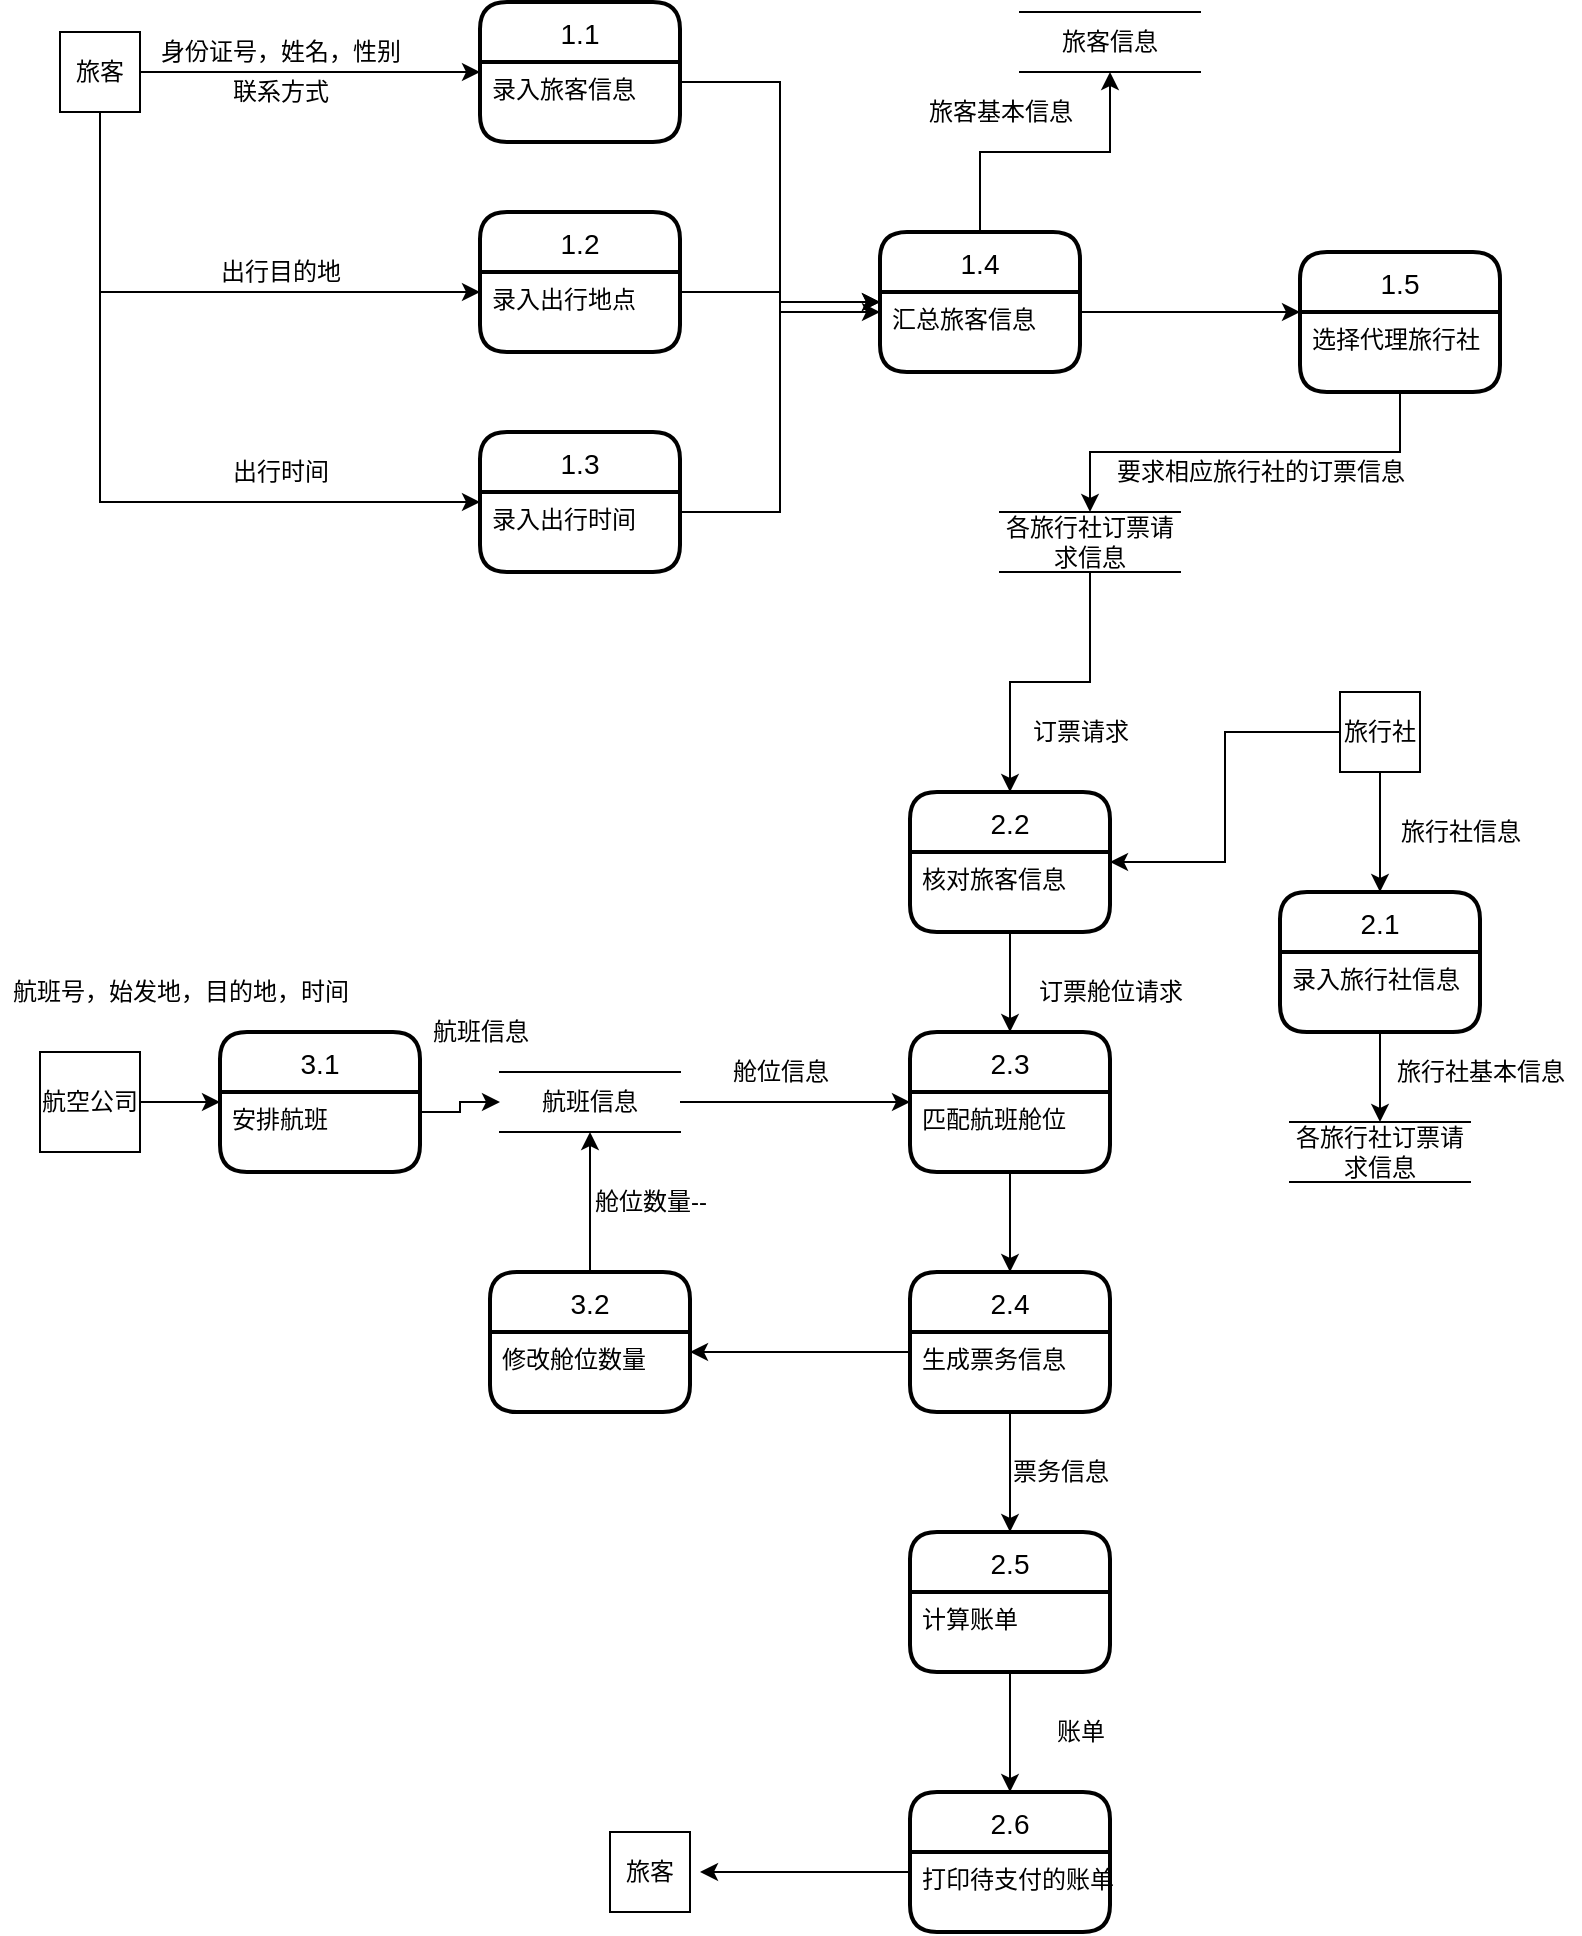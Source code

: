 <mxfile version="15.2.7" type="device"><diagram id="s48f2F5raMQreA-CDJ6L" name="第 1 页"><mxGraphModel dx="1851" dy="592" grid="1" gridSize="10" guides="1" tooltips="1" connect="1" arrows="1" fold="1" page="1" pageScale="1" pageWidth="827" pageHeight="1169" math="0" shadow="0"><root><mxCell id="0"/><mxCell id="1" parent="0"/><mxCell id="jTDDjTcI9Lt9iZBK6den-6" style="edgeStyle=orthogonalEdgeStyle;rounded=0;orthogonalLoop=1;jettySize=auto;html=1;exitX=1;exitY=0.5;exitDx=0;exitDy=0;entryX=0;entryY=0.5;entryDx=0;entryDy=0;" edge="1" parent="1" source="jTDDjTcI9Lt9iZBK6den-1" target="jTDDjTcI9Lt9iZBK6den-3"><mxGeometry relative="1" as="geometry"/></mxCell><mxCell id="jTDDjTcI9Lt9iZBK6den-12" style="edgeStyle=orthogonalEdgeStyle;rounded=0;orthogonalLoop=1;jettySize=auto;html=1;exitX=0.5;exitY=1;exitDx=0;exitDy=0;entryX=0;entryY=0.25;entryDx=0;entryDy=0;" edge="1" parent="1" source="jTDDjTcI9Lt9iZBK6den-1" target="jTDDjTcI9Lt9iZBK6den-10"><mxGeometry relative="1" as="geometry"/></mxCell><mxCell id="jTDDjTcI9Lt9iZBK6den-16" style="edgeStyle=orthogonalEdgeStyle;rounded=0;orthogonalLoop=1;jettySize=auto;html=1;exitX=0.5;exitY=1;exitDx=0;exitDy=0;entryX=0;entryY=0.5;entryDx=0;entryDy=0;" edge="1" parent="1" source="jTDDjTcI9Lt9iZBK6den-1" target="jTDDjTcI9Lt9iZBK6den-14"><mxGeometry relative="1" as="geometry"/></mxCell><mxCell id="jTDDjTcI9Lt9iZBK6den-1" value="旅客" style="whiteSpace=wrap;html=1;aspect=fixed;" vertex="1" parent="1"><mxGeometry x="20" y="40" width="40" height="40" as="geometry"/></mxCell><mxCell id="jTDDjTcI9Lt9iZBK6den-3" value="1.1" style="swimlane;childLayout=stackLayout;horizontal=1;startSize=30;horizontalStack=0;rounded=1;fontSize=14;fontStyle=0;strokeWidth=2;resizeParent=0;resizeLast=1;shadow=0;dashed=0;align=center;" vertex="1" parent="1"><mxGeometry x="230" y="25" width="100" height="70" as="geometry"/></mxCell><mxCell id="jTDDjTcI9Lt9iZBK6den-4" value="录入旅客信息" style="align=left;strokeColor=none;fillColor=none;spacingLeft=4;fontSize=12;verticalAlign=top;resizable=0;rotatable=0;part=1;" vertex="1" parent="jTDDjTcI9Lt9iZBK6den-3"><mxGeometry y="30" width="100" height="40" as="geometry"/></mxCell><mxCell id="jTDDjTcI9Lt9iZBK6den-5" value="身份证号，姓名，性别" style="text;html=1;align=center;verticalAlign=middle;resizable=0;points=[];autosize=1;strokeColor=none;fillColor=none;" vertex="1" parent="1"><mxGeometry x="60" y="40" width="140" height="20" as="geometry"/></mxCell><mxCell id="jTDDjTcI9Lt9iZBK6den-7" value="联系方式" style="text;html=1;align=center;verticalAlign=middle;resizable=0;points=[];autosize=1;strokeColor=none;fillColor=none;" vertex="1" parent="1"><mxGeometry x="100" y="60" width="60" height="20" as="geometry"/></mxCell><mxCell id="jTDDjTcI9Lt9iZBK6den-9" value="1.2" style="swimlane;childLayout=stackLayout;horizontal=1;startSize=30;horizontalStack=0;rounded=1;fontSize=14;fontStyle=0;strokeWidth=2;resizeParent=0;resizeLast=1;shadow=0;dashed=0;align=center;" vertex="1" parent="1"><mxGeometry x="230" y="130" width="100" height="70" as="geometry"/></mxCell><mxCell id="jTDDjTcI9Lt9iZBK6den-10" value="录入出行地点" style="align=left;strokeColor=none;fillColor=none;spacingLeft=4;fontSize=12;verticalAlign=top;resizable=0;rotatable=0;part=1;" vertex="1" parent="jTDDjTcI9Lt9iZBK6den-9"><mxGeometry y="30" width="100" height="40" as="geometry"/></mxCell><mxCell id="jTDDjTcI9Lt9iZBK6den-13" value="出行目的地" style="text;html=1;align=center;verticalAlign=middle;resizable=0;points=[];autosize=1;strokeColor=none;fillColor=none;" vertex="1" parent="1"><mxGeometry x="90" y="150" width="80" height="20" as="geometry"/></mxCell><mxCell id="jTDDjTcI9Lt9iZBK6den-14" value="1.3" style="swimlane;childLayout=stackLayout;horizontal=1;startSize=30;horizontalStack=0;rounded=1;fontSize=14;fontStyle=0;strokeWidth=2;resizeParent=0;resizeLast=1;shadow=0;dashed=0;align=center;" vertex="1" parent="1"><mxGeometry x="230" y="240" width="100" height="70" as="geometry"/></mxCell><mxCell id="jTDDjTcI9Lt9iZBK6den-15" value="录入出行时间" style="align=left;strokeColor=none;fillColor=none;spacingLeft=4;fontSize=12;verticalAlign=top;resizable=0;rotatable=0;part=1;" vertex="1" parent="jTDDjTcI9Lt9iZBK6den-14"><mxGeometry y="30" width="100" height="40" as="geometry"/></mxCell><mxCell id="jTDDjTcI9Lt9iZBK6den-17" value="出行时间" style="text;html=1;align=center;verticalAlign=middle;resizable=0;points=[];autosize=1;strokeColor=none;fillColor=none;" vertex="1" parent="1"><mxGeometry x="100" y="250" width="60" height="20" as="geometry"/></mxCell><mxCell id="jTDDjTcI9Lt9iZBK6den-36" style="edgeStyle=orthogonalEdgeStyle;rounded=0;orthogonalLoop=1;jettySize=auto;html=1;exitX=0.5;exitY=0;exitDx=0;exitDy=0;" edge="1" parent="1" source="jTDDjTcI9Lt9iZBK6den-29" target="jTDDjTcI9Lt9iZBK6den-35"><mxGeometry relative="1" as="geometry"/></mxCell><mxCell id="jTDDjTcI9Lt9iZBK6den-29" value="1.4" style="swimlane;childLayout=stackLayout;horizontal=1;startSize=30;horizontalStack=0;rounded=1;fontSize=14;fontStyle=0;strokeWidth=2;resizeParent=0;resizeLast=1;shadow=0;dashed=0;align=center;" vertex="1" parent="1"><mxGeometry x="430" y="140" width="100" height="70" as="geometry"/></mxCell><mxCell id="jTDDjTcI9Lt9iZBK6den-30" value="汇总旅客信息" style="align=left;strokeColor=none;fillColor=none;spacingLeft=4;fontSize=12;verticalAlign=top;resizable=0;rotatable=0;part=1;" vertex="1" parent="jTDDjTcI9Lt9iZBK6den-29"><mxGeometry y="30" width="100" height="40" as="geometry"/></mxCell><mxCell id="jTDDjTcI9Lt9iZBK6den-32" style="edgeStyle=orthogonalEdgeStyle;rounded=0;orthogonalLoop=1;jettySize=auto;html=1;exitX=1;exitY=0.25;exitDx=0;exitDy=0;entryX=0;entryY=0.5;entryDx=0;entryDy=0;" edge="1" parent="1" source="jTDDjTcI9Lt9iZBK6den-4" target="jTDDjTcI9Lt9iZBK6den-29"><mxGeometry relative="1" as="geometry"/></mxCell><mxCell id="jTDDjTcI9Lt9iZBK6den-33" style="edgeStyle=orthogonalEdgeStyle;rounded=0;orthogonalLoop=1;jettySize=auto;html=1;exitX=1;exitY=0.25;exitDx=0;exitDy=0;entryX=0;entryY=0.25;entryDx=0;entryDy=0;" edge="1" parent="1" source="jTDDjTcI9Lt9iZBK6den-10" target="jTDDjTcI9Lt9iZBK6den-30"><mxGeometry relative="1" as="geometry"/></mxCell><mxCell id="jTDDjTcI9Lt9iZBK6den-34" style="edgeStyle=orthogonalEdgeStyle;rounded=0;orthogonalLoop=1;jettySize=auto;html=1;exitX=1;exitY=0.25;exitDx=0;exitDy=0;entryX=0;entryY=0.5;entryDx=0;entryDy=0;" edge="1" parent="1" source="jTDDjTcI9Lt9iZBK6den-15" target="jTDDjTcI9Lt9iZBK6den-29"><mxGeometry relative="1" as="geometry"/></mxCell><mxCell id="jTDDjTcI9Lt9iZBK6den-35" value="旅客信息" style="shape=partialRectangle;whiteSpace=wrap;html=1;left=0;right=0;fillColor=none;" vertex="1" parent="1"><mxGeometry x="500" y="30" width="90" height="30" as="geometry"/></mxCell><mxCell id="jTDDjTcI9Lt9iZBK6den-37" style="edgeStyle=orthogonalEdgeStyle;rounded=0;orthogonalLoop=1;jettySize=auto;html=1;exitX=1;exitY=0.25;exitDx=0;exitDy=0;" edge="1" parent="1" source="jTDDjTcI9Lt9iZBK6den-30"><mxGeometry relative="1" as="geometry"><mxPoint x="640" y="180" as="targetPoint"/></mxGeometry></mxCell><mxCell id="jTDDjTcI9Lt9iZBK6den-38" value="旅客基本信息" style="text;html=1;align=center;verticalAlign=middle;resizable=0;points=[];autosize=1;strokeColor=none;fillColor=none;" vertex="1" parent="1"><mxGeometry x="445" y="70" width="90" height="20" as="geometry"/></mxCell><mxCell id="jTDDjTcI9Lt9iZBK6den-40" value="1.5" style="swimlane;childLayout=stackLayout;horizontal=1;startSize=30;horizontalStack=0;rounded=1;fontSize=14;fontStyle=0;strokeWidth=2;resizeParent=0;resizeLast=1;shadow=0;dashed=0;align=center;" vertex="1" parent="1"><mxGeometry x="640" y="150" width="100" height="70" as="geometry"/></mxCell><mxCell id="jTDDjTcI9Lt9iZBK6den-41" value="选择代理旅行社" style="align=left;strokeColor=none;fillColor=none;spacingLeft=4;fontSize=12;verticalAlign=top;resizable=0;rotatable=0;part=1;" vertex="1" parent="jTDDjTcI9Lt9iZBK6den-40"><mxGeometry y="30" width="100" height="40" as="geometry"/></mxCell><mxCell id="jTDDjTcI9Lt9iZBK6den-58" style="edgeStyle=orthogonalEdgeStyle;rounded=0;orthogonalLoop=1;jettySize=auto;html=1;exitX=0.5;exitY=1;exitDx=0;exitDy=0;entryX=0.5;entryY=0;entryDx=0;entryDy=0;" edge="1" parent="1" source="jTDDjTcI9Lt9iZBK6den-42" target="jTDDjTcI9Lt9iZBK6den-55"><mxGeometry relative="1" as="geometry"/></mxCell><mxCell id="jTDDjTcI9Lt9iZBK6den-42" value="各旅行社订票请求信息" style="shape=partialRectangle;whiteSpace=wrap;html=1;left=0;right=0;fillColor=none;" vertex="1" parent="1"><mxGeometry x="490" y="280" width="90" height="30" as="geometry"/></mxCell><mxCell id="jTDDjTcI9Lt9iZBK6den-43" style="edgeStyle=orthogonalEdgeStyle;rounded=0;orthogonalLoop=1;jettySize=auto;html=1;exitX=0.5;exitY=1;exitDx=0;exitDy=0;entryX=0.5;entryY=0;entryDx=0;entryDy=0;" edge="1" parent="1" source="jTDDjTcI9Lt9iZBK6den-41" target="jTDDjTcI9Lt9iZBK6den-42"><mxGeometry relative="1" as="geometry"/></mxCell><mxCell id="jTDDjTcI9Lt9iZBK6den-44" value="要求相应旅行社的订票信息" style="text;html=1;align=center;verticalAlign=middle;resizable=0;points=[];autosize=1;strokeColor=none;fillColor=none;" vertex="1" parent="1"><mxGeometry x="540" y="250" width="160" height="20" as="geometry"/></mxCell><mxCell id="jTDDjTcI9Lt9iZBK6den-46" style="edgeStyle=orthogonalEdgeStyle;rounded=0;orthogonalLoop=1;jettySize=auto;html=1;exitX=0.5;exitY=1;exitDx=0;exitDy=0;" edge="1" parent="1" source="jTDDjTcI9Lt9iZBK6den-45"><mxGeometry relative="1" as="geometry"><mxPoint x="680" y="470" as="targetPoint"/></mxGeometry></mxCell><mxCell id="jTDDjTcI9Lt9iZBK6den-57" style="edgeStyle=orthogonalEdgeStyle;rounded=0;orthogonalLoop=1;jettySize=auto;html=1;exitX=0;exitY=0.5;exitDx=0;exitDy=0;entryX=1;entryY=0.5;entryDx=0;entryDy=0;" edge="1" parent="1" source="jTDDjTcI9Lt9iZBK6den-45" target="jTDDjTcI9Lt9iZBK6den-55"><mxGeometry relative="1" as="geometry"/></mxCell><mxCell id="jTDDjTcI9Lt9iZBK6den-45" value="旅行社" style="whiteSpace=wrap;html=1;aspect=fixed;" vertex="1" parent="1"><mxGeometry x="660" y="370" width="40" height="40" as="geometry"/></mxCell><mxCell id="jTDDjTcI9Lt9iZBK6den-47" value="2.1" style="swimlane;childLayout=stackLayout;horizontal=1;startSize=30;horizontalStack=0;rounded=1;fontSize=14;fontStyle=0;strokeWidth=2;resizeParent=0;resizeLast=1;shadow=0;dashed=0;align=center;" vertex="1" parent="1"><mxGeometry x="630" y="470" width="100" height="70" as="geometry"/></mxCell><mxCell id="jTDDjTcI9Lt9iZBK6den-48" value="录入旅行社信息" style="align=left;strokeColor=none;fillColor=none;spacingLeft=4;fontSize=12;verticalAlign=top;resizable=0;rotatable=0;part=1;" vertex="1" parent="jTDDjTcI9Lt9iZBK6den-47"><mxGeometry y="30" width="100" height="40" as="geometry"/></mxCell><mxCell id="jTDDjTcI9Lt9iZBK6den-49" value="旅行社信息" style="text;html=1;align=center;verticalAlign=middle;resizable=0;points=[];autosize=1;strokeColor=none;fillColor=none;" vertex="1" parent="1"><mxGeometry x="680" y="430" width="80" height="20" as="geometry"/></mxCell><mxCell id="jTDDjTcI9Lt9iZBK6den-51" value="各旅行社订票请求信息" style="shape=partialRectangle;whiteSpace=wrap;html=1;left=0;right=0;fillColor=none;" vertex="1" parent="1"><mxGeometry x="635" y="585" width="90" height="30" as="geometry"/></mxCell><mxCell id="jTDDjTcI9Lt9iZBK6den-52" style="edgeStyle=orthogonalEdgeStyle;rounded=0;orthogonalLoop=1;jettySize=auto;html=1;exitX=0.5;exitY=1;exitDx=0;exitDy=0;entryX=0.5;entryY=0;entryDx=0;entryDy=0;" edge="1" parent="1" source="jTDDjTcI9Lt9iZBK6den-48" target="jTDDjTcI9Lt9iZBK6den-51"><mxGeometry relative="1" as="geometry"/></mxCell><mxCell id="jTDDjTcI9Lt9iZBK6den-53" value="旅行社基本信息" style="text;html=1;align=center;verticalAlign=middle;resizable=0;points=[];autosize=1;strokeColor=none;fillColor=none;" vertex="1" parent="1"><mxGeometry x="680" y="550" width="100" height="20" as="geometry"/></mxCell><mxCell id="jTDDjTcI9Lt9iZBK6den-55" value="2.2" style="swimlane;childLayout=stackLayout;horizontal=1;startSize=30;horizontalStack=0;rounded=1;fontSize=14;fontStyle=0;strokeWidth=2;resizeParent=0;resizeLast=1;shadow=0;dashed=0;align=center;" vertex="1" parent="1"><mxGeometry x="445" y="420" width="100" height="70" as="geometry"/></mxCell><mxCell id="jTDDjTcI9Lt9iZBK6den-56" value="核对旅客信息" style="align=left;strokeColor=none;fillColor=none;spacingLeft=4;fontSize=12;verticalAlign=top;resizable=0;rotatable=0;part=1;" vertex="1" parent="jTDDjTcI9Lt9iZBK6den-55"><mxGeometry y="30" width="100" height="40" as="geometry"/></mxCell><mxCell id="jTDDjTcI9Lt9iZBK6den-59" value="订票请求" style="text;html=1;align=center;verticalAlign=middle;resizable=0;points=[];autosize=1;strokeColor=none;fillColor=none;" vertex="1" parent="1"><mxGeometry x="500" y="380" width="60" height="20" as="geometry"/></mxCell><mxCell id="jTDDjTcI9Lt9iZBK6den-68" style="edgeStyle=orthogonalEdgeStyle;rounded=0;orthogonalLoop=1;jettySize=auto;html=1;exitX=1;exitY=0.5;exitDx=0;exitDy=0;entryX=0;entryY=0.5;entryDx=0;entryDy=0;" edge="1" parent="1" source="jTDDjTcI9Lt9iZBK6den-64" target="jTDDjTcI9Lt9iZBK6den-66"><mxGeometry relative="1" as="geometry"/></mxCell><mxCell id="jTDDjTcI9Lt9iZBK6den-64" value="航班信息" style="shape=partialRectangle;whiteSpace=wrap;html=1;left=0;right=0;fillColor=none;" vertex="1" parent="1"><mxGeometry x="240" y="560" width="90" height="30" as="geometry"/></mxCell><mxCell id="jTDDjTcI9Lt9iZBK6den-66" value="2.3" style="swimlane;childLayout=stackLayout;horizontal=1;startSize=30;horizontalStack=0;rounded=1;fontSize=14;fontStyle=0;strokeWidth=2;resizeParent=0;resizeLast=1;shadow=0;dashed=0;align=center;" vertex="1" parent="1"><mxGeometry x="445" y="540" width="100" height="70" as="geometry"/></mxCell><mxCell id="jTDDjTcI9Lt9iZBK6den-67" value="匹配航班舱位" style="align=left;strokeColor=none;fillColor=none;spacingLeft=4;fontSize=12;verticalAlign=top;resizable=0;rotatable=0;part=1;" vertex="1" parent="jTDDjTcI9Lt9iZBK6den-66"><mxGeometry y="30" width="100" height="40" as="geometry"/></mxCell><mxCell id="jTDDjTcI9Lt9iZBK6den-69" style="edgeStyle=orthogonalEdgeStyle;rounded=0;orthogonalLoop=1;jettySize=auto;html=1;exitX=0.5;exitY=1;exitDx=0;exitDy=0;entryX=0.5;entryY=0;entryDx=0;entryDy=0;" edge="1" parent="1" source="jTDDjTcI9Lt9iZBK6den-56" target="jTDDjTcI9Lt9iZBK6den-66"><mxGeometry relative="1" as="geometry"/></mxCell><mxCell id="jTDDjTcI9Lt9iZBK6den-70" value="舱位信息" style="text;html=1;align=center;verticalAlign=middle;resizable=0;points=[];autosize=1;strokeColor=none;fillColor=none;" vertex="1" parent="1"><mxGeometry x="350" y="550" width="60" height="20" as="geometry"/></mxCell><mxCell id="jTDDjTcI9Lt9iZBK6den-71" value="订票舱位请求" style="text;html=1;align=center;verticalAlign=middle;resizable=0;points=[];autosize=1;strokeColor=none;fillColor=none;" vertex="1" parent="1"><mxGeometry x="500" y="510" width="90" height="20" as="geometry"/></mxCell><mxCell id="jTDDjTcI9Lt9iZBK6den-72" style="edgeStyle=orthogonalEdgeStyle;rounded=0;orthogonalLoop=1;jettySize=auto;html=1;exitX=0.5;exitY=1;exitDx=0;exitDy=0;" edge="1" parent="1" source="jTDDjTcI9Lt9iZBK6den-67"><mxGeometry relative="1" as="geometry"><mxPoint x="495" y="660" as="targetPoint"/></mxGeometry></mxCell><mxCell id="jTDDjTcI9Lt9iZBK6den-73" value="2.4" style="swimlane;childLayout=stackLayout;horizontal=1;startSize=30;horizontalStack=0;rounded=1;fontSize=14;fontStyle=0;strokeWidth=2;resizeParent=0;resizeLast=1;shadow=0;dashed=0;align=center;" vertex="1" parent="1"><mxGeometry x="445" y="660" width="100" height="70" as="geometry"/></mxCell><mxCell id="jTDDjTcI9Lt9iZBK6den-74" value="生成票务信息" style="align=left;strokeColor=none;fillColor=none;spacingLeft=4;fontSize=12;verticalAlign=top;resizable=0;rotatable=0;part=1;" vertex="1" parent="jTDDjTcI9Lt9iZBK6den-73"><mxGeometry y="30" width="100" height="40" as="geometry"/></mxCell><mxCell id="jTDDjTcI9Lt9iZBK6den-81" style="edgeStyle=orthogonalEdgeStyle;rounded=0;orthogonalLoop=1;jettySize=auto;html=1;exitX=0.5;exitY=0;exitDx=0;exitDy=0;entryX=0.5;entryY=1;entryDx=0;entryDy=0;" edge="1" parent="1" source="jTDDjTcI9Lt9iZBK6den-78" target="jTDDjTcI9Lt9iZBK6den-64"><mxGeometry relative="1" as="geometry"/></mxCell><mxCell id="jTDDjTcI9Lt9iZBK6den-78" value="3.2" style="swimlane;childLayout=stackLayout;horizontal=1;startSize=30;horizontalStack=0;rounded=1;fontSize=14;fontStyle=0;strokeWidth=2;resizeParent=0;resizeLast=1;shadow=0;dashed=0;align=center;" vertex="1" parent="1"><mxGeometry x="235" y="660" width="100" height="70" as="geometry"/></mxCell><mxCell id="jTDDjTcI9Lt9iZBK6den-79" value="修改舱位数量" style="align=left;strokeColor=none;fillColor=none;spacingLeft=4;fontSize=12;verticalAlign=top;resizable=0;rotatable=0;part=1;" vertex="1" parent="jTDDjTcI9Lt9iZBK6den-78"><mxGeometry y="30" width="100" height="40" as="geometry"/></mxCell><mxCell id="jTDDjTcI9Lt9iZBK6den-80" style="edgeStyle=orthogonalEdgeStyle;rounded=0;orthogonalLoop=1;jettySize=auto;html=1;exitX=0;exitY=0.25;exitDx=0;exitDy=0;entryX=1;entryY=0.25;entryDx=0;entryDy=0;" edge="1" parent="1" source="jTDDjTcI9Lt9iZBK6den-74" target="jTDDjTcI9Lt9iZBK6den-79"><mxGeometry relative="1" as="geometry"/></mxCell><mxCell id="jTDDjTcI9Lt9iZBK6den-85" style="edgeStyle=orthogonalEdgeStyle;rounded=0;orthogonalLoop=1;jettySize=auto;html=1;exitX=1;exitY=0.5;exitDx=0;exitDy=0;entryX=0;entryY=0.5;entryDx=0;entryDy=0;" edge="1" parent="1" source="jTDDjTcI9Lt9iZBK6den-82" target="jTDDjTcI9Lt9iZBK6den-83"><mxGeometry relative="1" as="geometry"/></mxCell><mxCell id="jTDDjTcI9Lt9iZBK6den-82" value="航空公司" style="whiteSpace=wrap;html=1;aspect=fixed;" vertex="1" parent="1"><mxGeometry x="10" y="550" width="50" height="50" as="geometry"/></mxCell><mxCell id="jTDDjTcI9Lt9iZBK6den-83" value="3.1" style="swimlane;childLayout=stackLayout;horizontal=1;startSize=30;horizontalStack=0;rounded=1;fontSize=14;fontStyle=0;strokeWidth=2;resizeParent=0;resizeLast=1;shadow=0;dashed=0;align=center;" vertex="1" parent="1"><mxGeometry x="100" y="540" width="100" height="70" as="geometry"/></mxCell><mxCell id="jTDDjTcI9Lt9iZBK6den-84" value="安排航班" style="align=left;strokeColor=none;fillColor=none;spacingLeft=4;fontSize=12;verticalAlign=top;resizable=0;rotatable=0;part=1;" vertex="1" parent="jTDDjTcI9Lt9iZBK6den-83"><mxGeometry y="30" width="100" height="40" as="geometry"/></mxCell><mxCell id="jTDDjTcI9Lt9iZBK6den-86" style="edgeStyle=orthogonalEdgeStyle;rounded=0;orthogonalLoop=1;jettySize=auto;html=1;exitX=1;exitY=0.25;exitDx=0;exitDy=0;entryX=0;entryY=0.5;entryDx=0;entryDy=0;" edge="1" parent="1" source="jTDDjTcI9Lt9iZBK6den-84" target="jTDDjTcI9Lt9iZBK6den-64"><mxGeometry relative="1" as="geometry"/></mxCell><mxCell id="jTDDjTcI9Lt9iZBK6den-87" value="航班号，始发地，目的地，时间" style="text;html=1;align=center;verticalAlign=middle;resizable=0;points=[];autosize=1;strokeColor=none;fillColor=none;" vertex="1" parent="1"><mxGeometry x="-10" y="510" width="180" height="20" as="geometry"/></mxCell><mxCell id="jTDDjTcI9Lt9iZBK6den-88" value="航班信息" style="text;html=1;align=center;verticalAlign=middle;resizable=0;points=[];autosize=1;strokeColor=none;fillColor=none;" vertex="1" parent="1"><mxGeometry x="200" y="530" width="60" height="20" as="geometry"/></mxCell><mxCell id="jTDDjTcI9Lt9iZBK6den-89" value="舱位数量--" style="text;html=1;align=center;verticalAlign=middle;resizable=0;points=[];autosize=1;strokeColor=none;fillColor=none;" vertex="1" parent="1"><mxGeometry x="280" y="615" width="70" height="20" as="geometry"/></mxCell><mxCell id="jTDDjTcI9Lt9iZBK6den-90" value="2.5" style="swimlane;childLayout=stackLayout;horizontal=1;startSize=30;horizontalStack=0;rounded=1;fontSize=14;fontStyle=0;strokeWidth=2;resizeParent=0;resizeLast=1;shadow=0;dashed=0;align=center;" vertex="1" parent="1"><mxGeometry x="445" y="790" width="100" height="70" as="geometry"/></mxCell><mxCell id="jTDDjTcI9Lt9iZBK6den-91" value="计算账单" style="align=left;strokeColor=none;fillColor=none;spacingLeft=4;fontSize=12;verticalAlign=top;resizable=0;rotatable=0;part=1;" vertex="1" parent="jTDDjTcI9Lt9iZBK6den-90"><mxGeometry y="30" width="100" height="40" as="geometry"/></mxCell><mxCell id="jTDDjTcI9Lt9iZBK6den-92" style="edgeStyle=orthogonalEdgeStyle;rounded=0;orthogonalLoop=1;jettySize=auto;html=1;exitX=0.5;exitY=1;exitDx=0;exitDy=0;entryX=0.5;entryY=0;entryDx=0;entryDy=0;" edge="1" parent="1" source="jTDDjTcI9Lt9iZBK6den-74" target="jTDDjTcI9Lt9iZBK6den-90"><mxGeometry relative="1" as="geometry"/></mxCell><mxCell id="jTDDjTcI9Lt9iZBK6den-93" value="票务信息" style="text;html=1;align=center;verticalAlign=middle;resizable=0;points=[];autosize=1;strokeColor=none;fillColor=none;" vertex="1" parent="1"><mxGeometry x="490" y="750" width="60" height="20" as="geometry"/></mxCell><mxCell id="jTDDjTcI9Lt9iZBK6den-94" style="edgeStyle=orthogonalEdgeStyle;rounded=0;orthogonalLoop=1;jettySize=auto;html=1;exitX=0.5;exitY=1;exitDx=0;exitDy=0;" edge="1" parent="1" source="jTDDjTcI9Lt9iZBK6den-91"><mxGeometry relative="1" as="geometry"><mxPoint x="495" y="920" as="targetPoint"/></mxGeometry></mxCell><mxCell id="jTDDjTcI9Lt9iZBK6den-95" value="账单" style="text;html=1;align=center;verticalAlign=middle;resizable=0;points=[];autosize=1;strokeColor=none;fillColor=none;" vertex="1" parent="1"><mxGeometry x="510" y="880" width="40" height="20" as="geometry"/></mxCell><mxCell id="jTDDjTcI9Lt9iZBK6den-96" value="2.6" style="swimlane;childLayout=stackLayout;horizontal=1;startSize=30;horizontalStack=0;rounded=1;fontSize=14;fontStyle=0;strokeWidth=2;resizeParent=0;resizeLast=1;shadow=0;dashed=0;align=center;" vertex="1" parent="1"><mxGeometry x="445" y="920" width="100" height="70" as="geometry"/></mxCell><mxCell id="jTDDjTcI9Lt9iZBK6den-97" value="打印待支付的账单" style="align=left;strokeColor=none;fillColor=none;spacingLeft=4;fontSize=12;verticalAlign=top;resizable=0;rotatable=0;part=1;" vertex="1" parent="jTDDjTcI9Lt9iZBK6den-96"><mxGeometry y="30" width="100" height="40" as="geometry"/></mxCell><mxCell id="jTDDjTcI9Lt9iZBK6den-98" style="edgeStyle=orthogonalEdgeStyle;rounded=0;orthogonalLoop=1;jettySize=auto;html=1;exitX=0;exitY=0.25;exitDx=0;exitDy=0;" edge="1" parent="1" source="jTDDjTcI9Lt9iZBK6den-97"><mxGeometry relative="1" as="geometry"><mxPoint x="340" y="960" as="targetPoint"/></mxGeometry></mxCell><mxCell id="jTDDjTcI9Lt9iZBK6den-100" value="旅客" style="whiteSpace=wrap;html=1;aspect=fixed;" vertex="1" parent="1"><mxGeometry x="295" y="940" width="40" height="40" as="geometry"/></mxCell></root></mxGraphModel></diagram></mxfile>